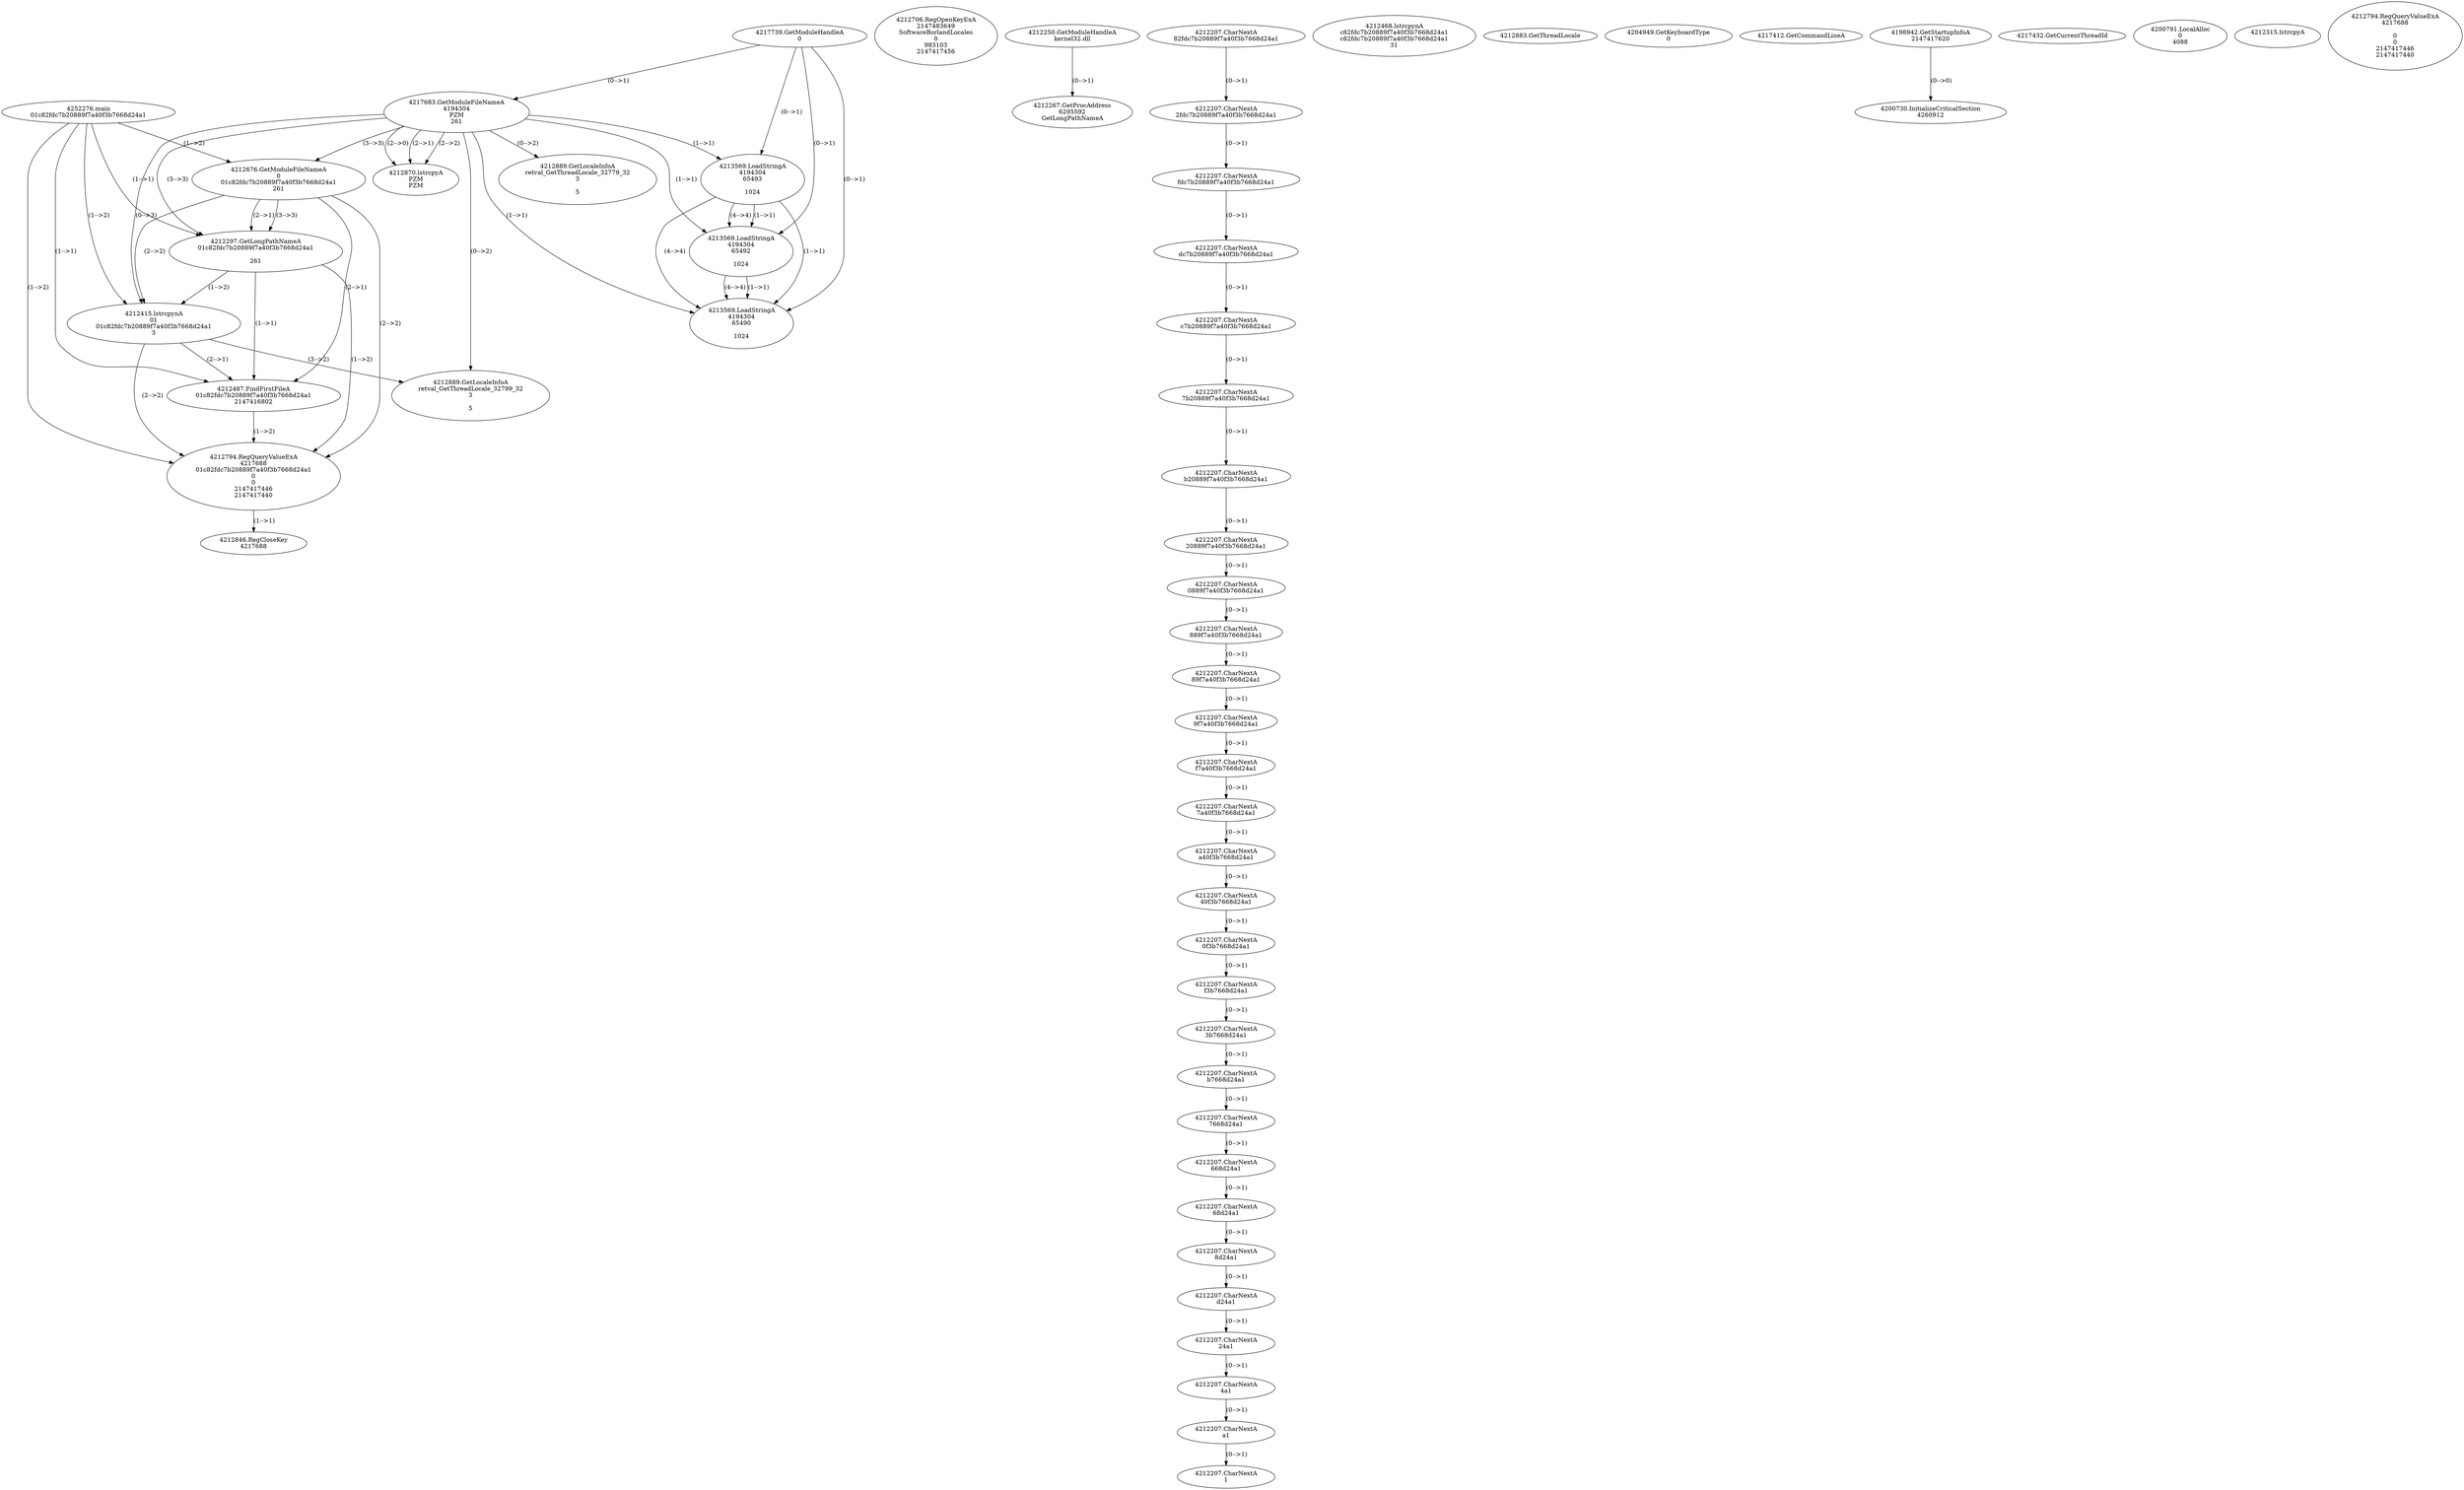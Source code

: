 // Global SCDG with merge call
digraph {
	0 [label="4252276.main
01c82fdc7b20889f7a40f3b7668d24a1"]
	1 [label="4217739.GetModuleHandleA
0"]
	2 [label="4217683.GetModuleFileNameA
4194304
PZM
261"]
	1 -> 2 [label="(0-->1)"]
	3 [label="4212676.GetModuleFileNameA
0
01c82fdc7b20889f7a40f3b7668d24a1
261"]
	0 -> 3 [label="(1-->2)"]
	2 -> 3 [label="(3-->3)"]
	4 [label="4212706.RegOpenKeyExA
2147483649
Software\Borland\Locales
0
983103
2147417456"]
	5 [label="4212250.GetModuleHandleA
kernel32.dll"]
	6 [label="4212267.GetProcAddress
6295592
GetLongPathNameA"]
	5 -> 6 [label="(0-->1)"]
	7 [label="4212297.GetLongPathNameA
01c82fdc7b20889f7a40f3b7668d24a1

261"]
	0 -> 7 [label="(1-->1)"]
	3 -> 7 [label="(2-->1)"]
	2 -> 7 [label="(3-->3)"]
	3 -> 7 [label="(3-->3)"]
	8 [label="4212415.lstrcpynA
01
01c82fdc7b20889f7a40f3b7668d24a1
3"]
	0 -> 8 [label="(1-->2)"]
	3 -> 8 [label="(2-->2)"]
	7 -> 8 [label="(1-->2)"]
	2 -> 8 [label="(0-->3)"]
	9 [label="4212207.CharNextA
82fdc7b20889f7a40f3b7668d24a1"]
	10 [label="4212207.CharNextA
2fdc7b20889f7a40f3b7668d24a1"]
	9 -> 10 [label="(0-->1)"]
	11 [label="4212207.CharNextA
fdc7b20889f7a40f3b7668d24a1"]
	10 -> 11 [label="(0-->1)"]
	12 [label="4212207.CharNextA
dc7b20889f7a40f3b7668d24a1"]
	11 -> 12 [label="(0-->1)"]
	13 [label="4212207.CharNextA
c7b20889f7a40f3b7668d24a1"]
	12 -> 13 [label="(0-->1)"]
	14 [label="4212207.CharNextA
7b20889f7a40f3b7668d24a1"]
	13 -> 14 [label="(0-->1)"]
	15 [label="4212207.CharNextA
b20889f7a40f3b7668d24a1"]
	14 -> 15 [label="(0-->1)"]
	16 [label="4212207.CharNextA
20889f7a40f3b7668d24a1"]
	15 -> 16 [label="(0-->1)"]
	17 [label="4212207.CharNextA
0889f7a40f3b7668d24a1"]
	16 -> 17 [label="(0-->1)"]
	18 [label="4212207.CharNextA
889f7a40f3b7668d24a1"]
	17 -> 18 [label="(0-->1)"]
	19 [label="4212207.CharNextA
89f7a40f3b7668d24a1"]
	18 -> 19 [label="(0-->1)"]
	20 [label="4212207.CharNextA
9f7a40f3b7668d24a1"]
	19 -> 20 [label="(0-->1)"]
	21 [label="4212207.CharNextA
f7a40f3b7668d24a1"]
	20 -> 21 [label="(0-->1)"]
	22 [label="4212207.CharNextA
7a40f3b7668d24a1"]
	21 -> 22 [label="(0-->1)"]
	23 [label="4212207.CharNextA
a40f3b7668d24a1"]
	22 -> 23 [label="(0-->1)"]
	24 [label="4212207.CharNextA
40f3b7668d24a1"]
	23 -> 24 [label="(0-->1)"]
	25 [label="4212207.CharNextA
0f3b7668d24a1"]
	24 -> 25 [label="(0-->1)"]
	26 [label="4212207.CharNextA
f3b7668d24a1"]
	25 -> 26 [label="(0-->1)"]
	27 [label="4212207.CharNextA
3b7668d24a1"]
	26 -> 27 [label="(0-->1)"]
	28 [label="4212207.CharNextA
b7668d24a1"]
	27 -> 28 [label="(0-->1)"]
	29 [label="4212207.CharNextA
7668d24a1"]
	28 -> 29 [label="(0-->1)"]
	30 [label="4212207.CharNextA
668d24a1"]
	29 -> 30 [label="(0-->1)"]
	31 [label="4212207.CharNextA
68d24a1"]
	30 -> 31 [label="(0-->1)"]
	32 [label="4212207.CharNextA
8d24a1"]
	31 -> 32 [label="(0-->1)"]
	33 [label="4212207.CharNextA
d24a1"]
	32 -> 33 [label="(0-->1)"]
	34 [label="4212207.CharNextA
24a1"]
	33 -> 34 [label="(0-->1)"]
	35 [label="4212207.CharNextA
4a1"]
	34 -> 35 [label="(0-->1)"]
	36 [label="4212207.CharNextA
a1"]
	35 -> 36 [label="(0-->1)"]
	37 [label="4212207.CharNextA
1"]
	36 -> 37 [label="(0-->1)"]
	38 [label="4212468.lstrcpynA
c82fdc7b20889f7a40f3b7668d24a1
c82fdc7b20889f7a40f3b7668d24a1
31"]
	39 [label="4212487.FindFirstFileA
01c82fdc7b20889f7a40f3b7668d24a1
2147416802"]
	0 -> 39 [label="(1-->1)"]
	3 -> 39 [label="(2-->1)"]
	7 -> 39 [label="(1-->1)"]
	8 -> 39 [label="(2-->1)"]
	40 [label="4212794.RegQueryValueExA
4217688
01c82fdc7b20889f7a40f3b7668d24a1
0
0
2147417446
2147417440"]
	0 -> 40 [label="(1-->2)"]
	3 -> 40 [label="(2-->2)"]
	7 -> 40 [label="(1-->2)"]
	8 -> 40 [label="(2-->2)"]
	39 -> 40 [label="(1-->2)"]
	41 [label="4212846.RegCloseKey
4217688"]
	40 -> 41 [label="(1-->1)"]
	42 [label="4212870.lstrcpyA
PZM
PZM"]
	2 -> 42 [label="(2-->1)"]
	2 -> 42 [label="(2-->2)"]
	2 -> 42 [label="(2-->0)"]
	43 [label="4212883.GetThreadLocale
"]
	44 [label="4212889.GetLocaleInfoA
retval_GetThreadLocale_32799_32
3

5"]
	2 -> 44 [label="(0-->2)"]
	8 -> 44 [label="(3-->2)"]
	45 [label="4204949.GetKeyboardType
0"]
	46 [label="4217412.GetCommandLineA
"]
	47 [label="4198942.GetStartupInfoA
2147417620"]
	48 [label="4217432.GetCurrentThreadId
"]
	49 [label="4213569.LoadStringA
4194304
65493

1024"]
	1 -> 49 [label="(0-->1)"]
	2 -> 49 [label="(1-->1)"]
	50 [label="4213569.LoadStringA
4194304
65492

1024"]
	1 -> 50 [label="(0-->1)"]
	2 -> 50 [label="(1-->1)"]
	49 -> 50 [label="(1-->1)"]
	49 -> 50 [label="(4-->4)"]
	51 [label="4213569.LoadStringA
4194304
65490

1024"]
	1 -> 51 [label="(0-->1)"]
	2 -> 51 [label="(1-->1)"]
	49 -> 51 [label="(1-->1)"]
	50 -> 51 [label="(1-->1)"]
	49 -> 51 [label="(4-->4)"]
	50 -> 51 [label="(4-->4)"]
	52 [label="4200730.InitializeCriticalSection
4260912"]
	47 -> 52 [label="(0-->0)"]
	53 [label="4200791.LocalAlloc
0
4088"]
	54 [label="4212315.lstrcpyA

"]
	55 [label="4212794.RegQueryValueExA
4217688

0
0
2147417446
2147417440"]
	56 [label="4212889.GetLocaleInfoA
retval_GetThreadLocale_32779_32
3

5"]
	2 -> 56 [label="(0-->2)"]
}
